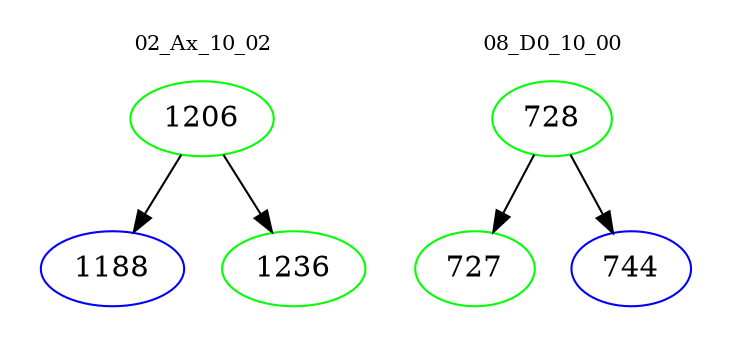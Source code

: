 digraph{
subgraph cluster_0 {
color = white
label = "02_Ax_10_02";
fontsize=10;
T0_1206 [label="1206", color="green"]
T0_1206 -> T0_1188 [color="black"]
T0_1188 [label="1188", color="blue"]
T0_1206 -> T0_1236 [color="black"]
T0_1236 [label="1236", color="green"]
}
subgraph cluster_1 {
color = white
label = "08_D0_10_00";
fontsize=10;
T1_728 [label="728", color="green"]
T1_728 -> T1_727 [color="black"]
T1_727 [label="727", color="green"]
T1_728 -> T1_744 [color="black"]
T1_744 [label="744", color="blue"]
}
}
